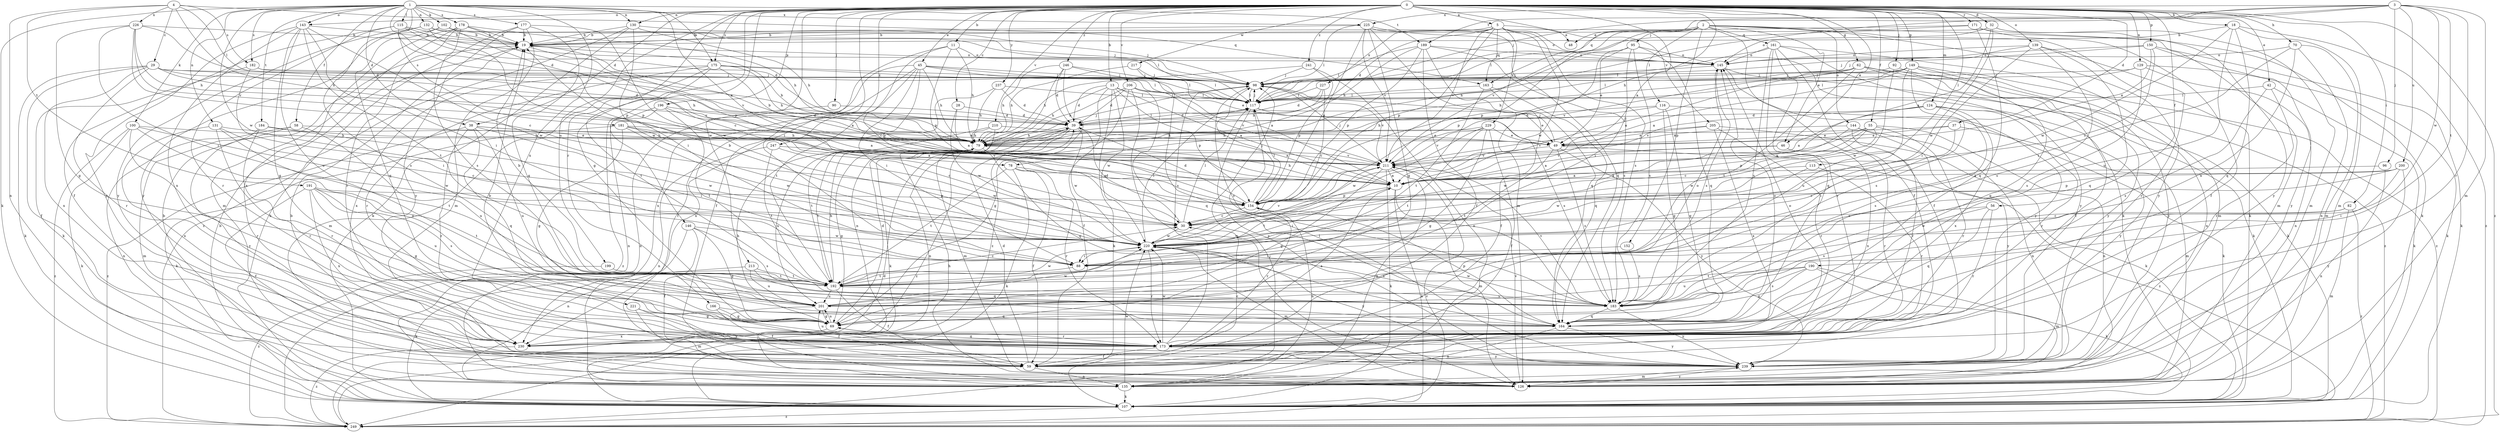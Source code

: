 strict digraph  {
0;
1;
2;
3;
4;
5;
10;
11;
13;
18;
19;
28;
29;
30;
32;
37;
38;
39;
42;
45;
46;
48;
49;
55;
56;
58;
59;
62;
69;
70;
78;
79;
82;
88;
90;
92;
95;
96;
98;
100;
102;
107;
113;
115;
116;
117;
124;
126;
129;
130;
131;
132;
135;
139;
143;
144;
145;
146;
149;
150;
152;
154;
161;
163;
164;
166;
171;
173;
175;
177;
178;
181;
182;
183;
184;
189;
190;
191;
192;
196;
199;
200;
201;
205;
206;
210;
211;
213;
217;
220;
221;
225;
226;
227;
229;
230;
237;
239;
241;
246;
247;
249;
0 -> 5  [label=a];
0 -> 10  [label=a];
0 -> 11  [label=b];
0 -> 13  [label=b];
0 -> 18  [label=b];
0 -> 28  [label=c];
0 -> 32  [label=d];
0 -> 37  [label=d];
0 -> 38  [label=d];
0 -> 42  [label=e];
0 -> 45  [label=e];
0 -> 46  [label=e];
0 -> 55  [label=f];
0 -> 56  [label=f];
0 -> 62  [label=g];
0 -> 69  [label=g];
0 -> 70  [label=h];
0 -> 78  [label=h];
0 -> 82  [label=i];
0 -> 88  [label=i];
0 -> 90  [label=j];
0 -> 92  [label=j];
0 -> 113  [label=l];
0 -> 124  [label=m];
0 -> 129  [label=n];
0 -> 130  [label=n];
0 -> 139  [label=o];
0 -> 143  [label=o];
0 -> 146  [label=p];
0 -> 149  [label=p];
0 -> 150  [label=p];
0 -> 166  [label=r];
0 -> 171  [label=r];
0 -> 175  [label=s];
0 -> 196  [label=u];
0 -> 199  [label=u];
0 -> 205  [label=v];
0 -> 206  [label=v];
0 -> 210  [label=v];
0 -> 213  [label=w];
0 -> 217  [label=w];
0 -> 237  [label=y];
0 -> 241  [label=z];
0 -> 246  [label=z];
0 -> 247  [label=z];
0 -> 249  [label=z];
1 -> 10  [label=a];
1 -> 38  [label=d];
1 -> 39  [label=d];
1 -> 58  [label=f];
1 -> 100  [label=k];
1 -> 102  [label=k];
1 -> 107  [label=k];
1 -> 115  [label=l];
1 -> 130  [label=n];
1 -> 131  [label=n];
1 -> 132  [label=n];
1 -> 143  [label=o];
1 -> 175  [label=s];
1 -> 177  [label=s];
1 -> 178  [label=s];
1 -> 181  [label=s];
1 -> 182  [label=s];
1 -> 184  [label=t];
1 -> 189  [label=t];
1 -> 220  [label=w];
1 -> 221  [label=x];
1 -> 225  [label=x];
2 -> 46  [label=e];
2 -> 48  [label=e];
2 -> 59  [label=f];
2 -> 95  [label=j];
2 -> 107  [label=k];
2 -> 116  [label=l];
2 -> 117  [label=l];
2 -> 126  [label=m];
2 -> 144  [label=o];
2 -> 152  [label=p];
2 -> 154  [label=p];
2 -> 161  [label=q];
2 -> 211  [label=v];
2 -> 239  [label=y];
3 -> 96  [label=j];
3 -> 98  [label=j];
3 -> 117  [label=l];
3 -> 126  [label=m];
3 -> 163  [label=q];
3 -> 173  [label=r];
3 -> 189  [label=t];
3 -> 190  [label=t];
3 -> 200  [label=u];
3 -> 220  [label=w];
3 -> 225  [label=x];
4 -> 29  [label=c];
4 -> 78  [label=h];
4 -> 117  [label=l];
4 -> 135  [label=n];
4 -> 163  [label=q];
4 -> 182  [label=s];
4 -> 191  [label=t];
4 -> 226  [label=x];
5 -> 19  [label=b];
5 -> 39  [label=d];
5 -> 48  [label=e];
5 -> 107  [label=k];
5 -> 154  [label=p];
5 -> 163  [label=q];
5 -> 183  [label=s];
5 -> 211  [label=v];
5 -> 220  [label=w];
5 -> 227  [label=x];
5 -> 229  [label=x];
10 -> 79  [label=h];
10 -> 88  [label=i];
10 -> 107  [label=k];
10 -> 126  [label=m];
10 -> 154  [label=p];
11 -> 30  [label=c];
11 -> 59  [label=f];
11 -> 79  [label=h];
11 -> 145  [label=o];
11 -> 154  [label=p];
13 -> 10  [label=a];
13 -> 39  [label=d];
13 -> 59  [label=f];
13 -> 79  [label=h];
13 -> 107  [label=k];
13 -> 117  [label=l];
13 -> 154  [label=p];
13 -> 220  [label=w];
18 -> 19  [label=b];
18 -> 126  [label=m];
18 -> 164  [label=q];
18 -> 201  [label=u];
18 -> 220  [label=w];
18 -> 249  [label=z];
19 -> 145  [label=o];
19 -> 211  [label=v];
28 -> 10  [label=a];
28 -> 39  [label=d];
28 -> 220  [label=w];
29 -> 39  [label=d];
29 -> 59  [label=f];
29 -> 79  [label=h];
29 -> 98  [label=j];
29 -> 107  [label=k];
29 -> 173  [label=r];
29 -> 211  [label=v];
29 -> 230  [label=x];
30 -> 39  [label=d];
30 -> 117  [label=l];
30 -> 220  [label=w];
32 -> 10  [label=a];
32 -> 19  [label=b];
32 -> 126  [label=m];
32 -> 145  [label=o];
32 -> 220  [label=w];
32 -> 239  [label=y];
37 -> 49  [label=e];
37 -> 79  [label=h];
37 -> 88  [label=i];
37 -> 126  [label=m];
38 -> 49  [label=e];
38 -> 79  [label=h];
38 -> 88  [label=i];
38 -> 164  [label=q];
38 -> 173  [label=r];
38 -> 201  [label=u];
38 -> 249  [label=z];
39 -> 79  [label=h];
39 -> 107  [label=k];
39 -> 117  [label=l];
39 -> 135  [label=n];
39 -> 220  [label=w];
39 -> 249  [label=z];
42 -> 107  [label=k];
42 -> 117  [label=l];
42 -> 173  [label=r];
42 -> 183  [label=s];
45 -> 49  [label=e];
45 -> 59  [label=f];
45 -> 79  [label=h];
45 -> 88  [label=i];
45 -> 98  [label=j];
45 -> 117  [label=l];
45 -> 154  [label=p];
45 -> 192  [label=t];
45 -> 230  [label=x];
46 -> 10  [label=a];
46 -> 173  [label=r];
46 -> 211  [label=v];
46 -> 230  [label=x];
49 -> 98  [label=j];
49 -> 183  [label=s];
49 -> 192  [label=t];
49 -> 211  [label=v];
49 -> 239  [label=y];
49 -> 249  [label=z];
55 -> 10  [label=a];
55 -> 30  [label=c];
55 -> 49  [label=e];
55 -> 135  [label=n];
55 -> 154  [label=p];
55 -> 173  [label=r];
55 -> 220  [label=w];
56 -> 30  [label=c];
56 -> 164  [label=q];
56 -> 173  [label=r];
56 -> 183  [label=s];
58 -> 79  [label=h];
58 -> 135  [label=n];
58 -> 201  [label=u];
58 -> 239  [label=y];
59 -> 30  [label=c];
59 -> 39  [label=d];
59 -> 135  [label=n];
62 -> 10  [label=a];
62 -> 59  [label=f];
62 -> 98  [label=j];
62 -> 107  [label=k];
62 -> 117  [label=l];
62 -> 192  [label=t];
62 -> 239  [label=y];
62 -> 249  [label=z];
69 -> 39  [label=d];
69 -> 79  [label=h];
69 -> 173  [label=r];
69 -> 201  [label=u];
69 -> 230  [label=x];
70 -> 88  [label=i];
70 -> 126  [label=m];
70 -> 135  [label=n];
70 -> 145  [label=o];
70 -> 201  [label=u];
78 -> 10  [label=a];
78 -> 59  [label=f];
78 -> 107  [label=k];
78 -> 173  [label=r];
78 -> 192  [label=t];
79 -> 19  [label=b];
79 -> 69  [label=g];
79 -> 98  [label=j];
79 -> 164  [label=q];
79 -> 192  [label=t];
79 -> 201  [label=u];
79 -> 211  [label=v];
82 -> 30  [label=c];
82 -> 126  [label=m];
82 -> 220  [label=w];
82 -> 249  [label=z];
88 -> 192  [label=t];
90 -> 39  [label=d];
90 -> 135  [label=n];
92 -> 98  [label=j];
92 -> 164  [label=q];
92 -> 220  [label=w];
95 -> 49  [label=e];
95 -> 79  [label=h];
95 -> 88  [label=i];
95 -> 145  [label=o];
95 -> 154  [label=p];
95 -> 164  [label=q];
95 -> 183  [label=s];
96 -> 10  [label=a];
96 -> 135  [label=n];
98 -> 117  [label=l];
98 -> 183  [label=s];
98 -> 211  [label=v];
100 -> 79  [label=h];
100 -> 107  [label=k];
100 -> 173  [label=r];
100 -> 201  [label=u];
100 -> 220  [label=w];
100 -> 249  [label=z];
102 -> 19  [label=b];
102 -> 30  [label=c];
102 -> 98  [label=j];
102 -> 164  [label=q];
102 -> 239  [label=y];
107 -> 19  [label=b];
107 -> 249  [label=z];
113 -> 10  [label=a];
113 -> 173  [label=r];
113 -> 220  [label=w];
115 -> 19  [label=b];
115 -> 39  [label=d];
115 -> 59  [label=f];
115 -> 98  [label=j];
115 -> 154  [label=p];
115 -> 173  [label=r];
116 -> 39  [label=d];
116 -> 69  [label=g];
116 -> 79  [label=h];
116 -> 107  [label=k];
116 -> 164  [label=q];
117 -> 39  [label=d];
117 -> 49  [label=e];
117 -> 98  [label=j];
117 -> 183  [label=s];
117 -> 239  [label=y];
124 -> 10  [label=a];
124 -> 39  [label=d];
124 -> 173  [label=r];
124 -> 183  [label=s];
124 -> 211  [label=v];
124 -> 230  [label=x];
124 -> 239  [label=y];
126 -> 19  [label=b];
126 -> 79  [label=h];
126 -> 211  [label=v];
126 -> 239  [label=y];
129 -> 98  [label=j];
129 -> 107  [label=k];
129 -> 117  [label=l];
129 -> 135  [label=n];
129 -> 183  [label=s];
130 -> 19  [label=b];
130 -> 79  [label=h];
130 -> 88  [label=i];
130 -> 98  [label=j];
130 -> 107  [label=k];
130 -> 249  [label=z];
131 -> 30  [label=c];
131 -> 49  [label=e];
131 -> 173  [label=r];
131 -> 192  [label=t];
131 -> 230  [label=x];
132 -> 19  [label=b];
132 -> 117  [label=l];
132 -> 183  [label=s];
132 -> 220  [label=w];
132 -> 239  [label=y];
135 -> 19  [label=b];
135 -> 107  [label=k];
135 -> 220  [label=w];
139 -> 88  [label=i];
139 -> 98  [label=j];
139 -> 145  [label=o];
139 -> 164  [label=q];
139 -> 173  [label=r];
139 -> 183  [label=s];
143 -> 19  [label=b];
143 -> 69  [label=g];
143 -> 88  [label=i];
143 -> 192  [label=t];
143 -> 201  [label=u];
143 -> 220  [label=w];
143 -> 230  [label=x];
143 -> 239  [label=y];
144 -> 49  [label=e];
144 -> 135  [label=n];
144 -> 173  [label=r];
144 -> 220  [label=w];
144 -> 239  [label=y];
145 -> 98  [label=j];
145 -> 107  [label=k];
145 -> 183  [label=s];
145 -> 239  [label=y];
146 -> 59  [label=f];
146 -> 69  [label=g];
146 -> 135  [label=n];
146 -> 183  [label=s];
146 -> 220  [label=w];
149 -> 10  [label=a];
149 -> 79  [label=h];
149 -> 98  [label=j];
149 -> 135  [label=n];
149 -> 183  [label=s];
149 -> 201  [label=u];
149 -> 211  [label=v];
149 -> 239  [label=y];
149 -> 249  [label=z];
150 -> 30  [label=c];
150 -> 49  [label=e];
150 -> 98  [label=j];
150 -> 107  [label=k];
150 -> 145  [label=o];
150 -> 239  [label=y];
152 -> 88  [label=i];
152 -> 183  [label=s];
154 -> 30  [label=c];
154 -> 39  [label=d];
154 -> 98  [label=j];
154 -> 117  [label=l];
154 -> 135  [label=n];
154 -> 173  [label=r];
161 -> 59  [label=f];
161 -> 117  [label=l];
161 -> 126  [label=m];
161 -> 145  [label=o];
161 -> 164  [label=q];
161 -> 173  [label=r];
161 -> 183  [label=s];
161 -> 239  [label=y];
163 -> 59  [label=f];
163 -> 117  [label=l];
163 -> 164  [label=q];
163 -> 192  [label=t];
164 -> 135  [label=n];
164 -> 145  [label=o];
164 -> 154  [label=p];
164 -> 239  [label=y];
166 -> 59  [label=f];
166 -> 69  [label=g];
166 -> 164  [label=q];
171 -> 19  [label=b];
171 -> 59  [label=f];
171 -> 98  [label=j];
171 -> 107  [label=k];
171 -> 164  [label=q];
173 -> 10  [label=a];
173 -> 19  [label=b];
173 -> 59  [label=f];
173 -> 69  [label=g];
173 -> 98  [label=j];
173 -> 201  [label=u];
173 -> 220  [label=w];
173 -> 239  [label=y];
175 -> 10  [label=a];
175 -> 79  [label=h];
175 -> 98  [label=j];
175 -> 117  [label=l];
175 -> 126  [label=m];
175 -> 173  [label=r];
175 -> 192  [label=t];
175 -> 230  [label=x];
177 -> 19  [label=b];
177 -> 107  [label=k];
177 -> 126  [label=m];
177 -> 164  [label=q];
177 -> 220  [label=w];
177 -> 239  [label=y];
178 -> 19  [label=b];
178 -> 79  [label=h];
178 -> 126  [label=m];
178 -> 154  [label=p];
178 -> 173  [label=r];
178 -> 183  [label=s];
178 -> 230  [label=x];
181 -> 10  [label=a];
181 -> 30  [label=c];
181 -> 49  [label=e];
181 -> 69  [label=g];
181 -> 107  [label=k];
181 -> 220  [label=w];
182 -> 88  [label=i];
182 -> 98  [label=j];
182 -> 107  [label=k];
182 -> 117  [label=l];
183 -> 164  [label=q];
183 -> 211  [label=v];
183 -> 220  [label=w];
183 -> 239  [label=y];
184 -> 79  [label=h];
184 -> 126  [label=m];
184 -> 173  [label=r];
184 -> 220  [label=w];
189 -> 59  [label=f];
189 -> 79  [label=h];
189 -> 117  [label=l];
189 -> 145  [label=o];
189 -> 154  [label=p];
189 -> 164  [label=q];
189 -> 183  [label=s];
190 -> 69  [label=g];
190 -> 107  [label=k];
190 -> 126  [label=m];
190 -> 183  [label=s];
190 -> 192  [label=t];
190 -> 201  [label=u];
191 -> 59  [label=f];
191 -> 69  [label=g];
191 -> 154  [label=p];
191 -> 183  [label=s];
191 -> 192  [label=t];
191 -> 201  [label=u];
191 -> 230  [label=x];
192 -> 19  [label=b];
192 -> 30  [label=c];
192 -> 59  [label=f];
192 -> 79  [label=h];
192 -> 183  [label=s];
192 -> 201  [label=u];
192 -> 220  [label=w];
196 -> 10  [label=a];
196 -> 39  [label=d];
196 -> 135  [label=n];
196 -> 192  [label=t];
196 -> 249  [label=z];
199 -> 192  [label=t];
199 -> 249  [label=z];
200 -> 10  [label=a];
200 -> 30  [label=c];
200 -> 88  [label=i];
200 -> 154  [label=p];
200 -> 239  [label=y];
201 -> 59  [label=f];
201 -> 69  [label=g];
201 -> 145  [label=o];
201 -> 220  [label=w];
205 -> 49  [label=e];
205 -> 107  [label=k];
205 -> 173  [label=r];
205 -> 211  [label=v];
205 -> 230  [label=x];
206 -> 39  [label=d];
206 -> 69  [label=g];
206 -> 79  [label=h];
206 -> 117  [label=l];
206 -> 126  [label=m];
206 -> 164  [label=q];
206 -> 211  [label=v];
210 -> 10  [label=a];
210 -> 79  [label=h];
210 -> 126  [label=m];
210 -> 192  [label=t];
211 -> 10  [label=a];
211 -> 19  [label=b];
211 -> 69  [label=g];
211 -> 98  [label=j];
211 -> 107  [label=k];
211 -> 135  [label=n];
211 -> 192  [label=t];
213 -> 107  [label=k];
213 -> 164  [label=q];
213 -> 192  [label=t];
213 -> 201  [label=u];
217 -> 79  [label=h];
217 -> 98  [label=j];
217 -> 183  [label=s];
220 -> 19  [label=b];
220 -> 88  [label=i];
220 -> 117  [label=l];
220 -> 126  [label=m];
220 -> 173  [label=r];
220 -> 183  [label=s];
220 -> 211  [label=v];
220 -> 239  [label=y];
221 -> 69  [label=g];
221 -> 126  [label=m];
221 -> 239  [label=y];
225 -> 19  [label=b];
225 -> 69  [label=g];
225 -> 117  [label=l];
225 -> 126  [label=m];
225 -> 145  [label=o];
225 -> 154  [label=p];
225 -> 164  [label=q];
225 -> 211  [label=v];
226 -> 19  [label=b];
226 -> 30  [label=c];
226 -> 39  [label=d];
226 -> 69  [label=g];
226 -> 79  [label=h];
226 -> 88  [label=i];
226 -> 211  [label=v];
227 -> 30  [label=c];
227 -> 39  [label=d];
227 -> 79  [label=h];
227 -> 117  [label=l];
229 -> 49  [label=e];
229 -> 59  [label=f];
229 -> 69  [label=g];
229 -> 79  [label=h];
229 -> 192  [label=t];
229 -> 211  [label=v];
229 -> 220  [label=w];
230 -> 145  [label=o];
230 -> 249  [label=z];
237 -> 39  [label=d];
237 -> 79  [label=h];
237 -> 117  [label=l];
237 -> 230  [label=x];
239 -> 117  [label=l];
239 -> 126  [label=m];
241 -> 79  [label=h];
241 -> 98  [label=j];
241 -> 135  [label=n];
241 -> 154  [label=p];
246 -> 10  [label=a];
246 -> 39  [label=d];
246 -> 79  [label=h];
246 -> 98  [label=j];
246 -> 135  [label=n];
246 -> 249  [label=z];
247 -> 135  [label=n];
247 -> 192  [label=t];
247 -> 211  [label=v];
247 -> 220  [label=w];
249 -> 39  [label=d];
249 -> 98  [label=j];
249 -> 211  [label=v];
}

